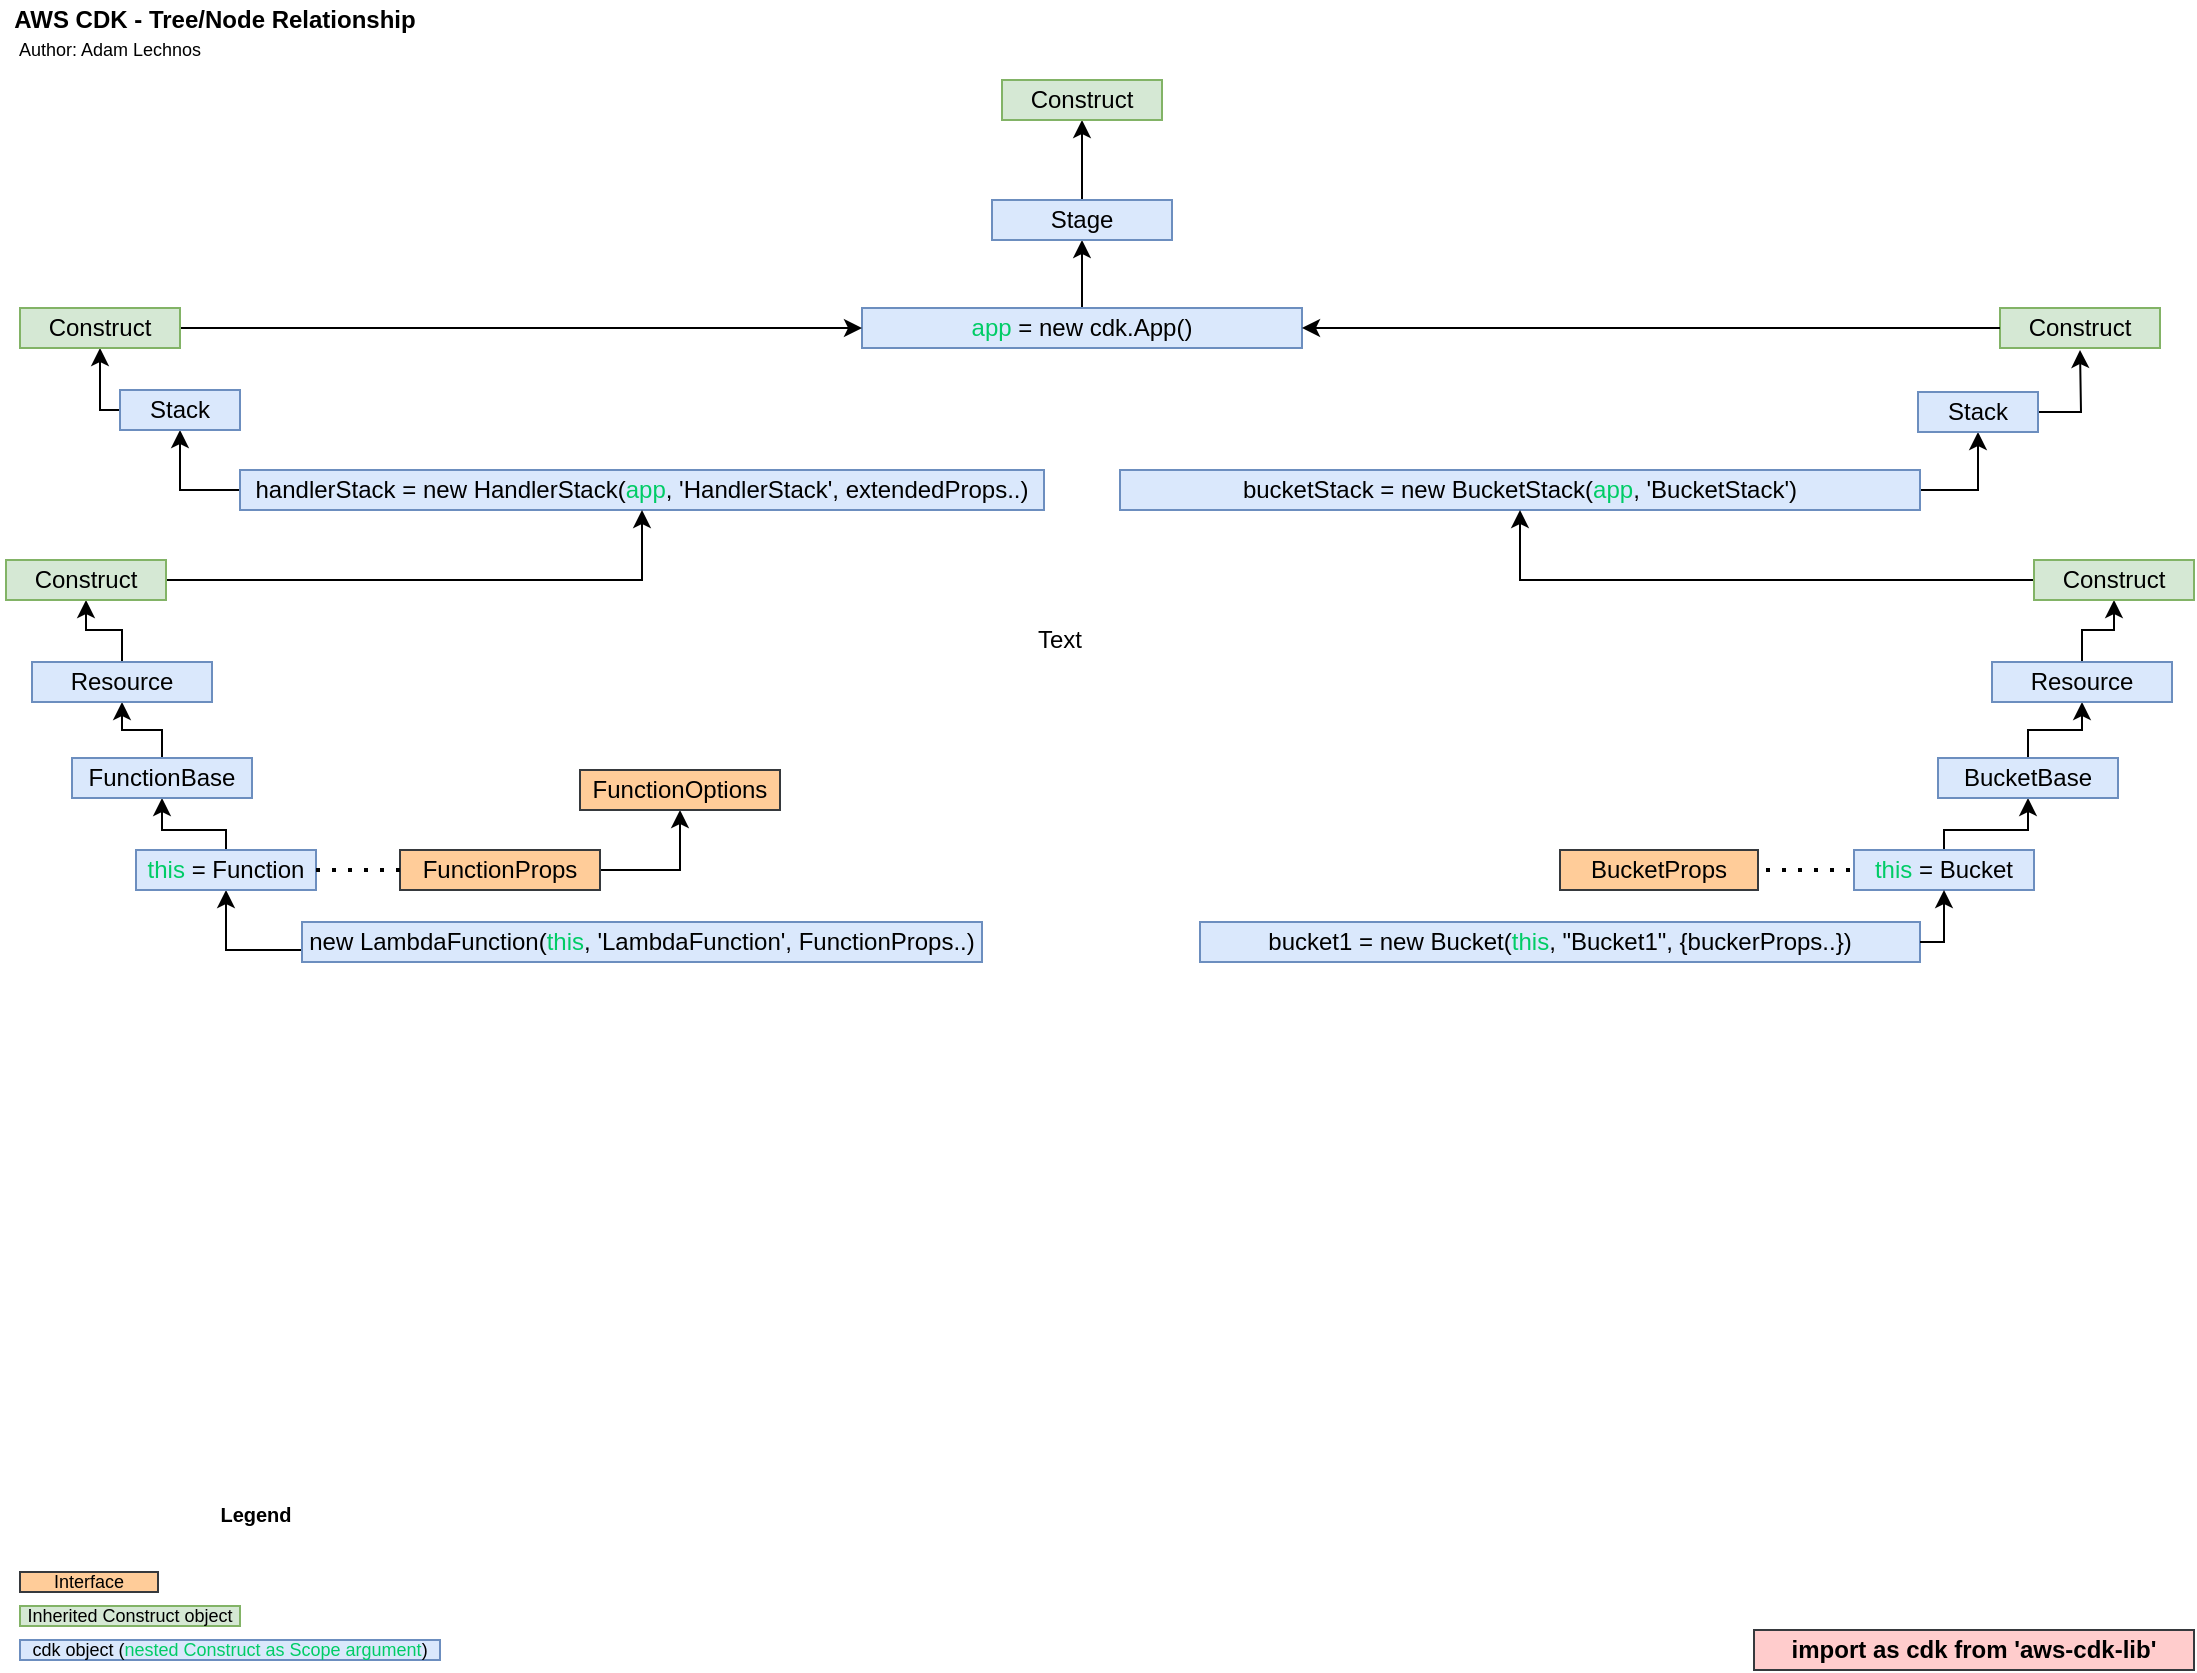 <mxfile version="23.1.5" type="github">
  <diagram name="Page-1" id="hpfC6C4rZ-5vUPcEvH5o">
    <mxGraphModel dx="1383" dy="732" grid="1" gridSize="10" guides="1" tooltips="1" connect="1" arrows="1" fold="1" page="1" pageScale="1" pageWidth="1100" pageHeight="850" math="0" shadow="0">
      <root>
        <mxCell id="0" />
        <mxCell id="1" parent="0" />
        <mxCell id="QoQmynqA4SF9GIS3_MTl-1" value="bucket1 = new Bucket(&lt;font color=&quot;#00cc66&quot;&gt;this&lt;/font&gt;, &quot;Bucket1&quot;, {buckerProps..})" style="rounded=0;whiteSpace=wrap;html=1;flipV=1;flipH=1;fillColor=#dae8fc;strokeColor=#6c8ebf;fontStyle=0" parent="1" vertex="1">
          <mxGeometry x="600" y="466" width="360" height="20" as="geometry" />
        </mxCell>
        <mxCell id="NvNeomUsXUP52iQ3HjqU-1" value="import as cdk from &#39;aws-cdk-lib&#39;" style="rounded=0;whiteSpace=wrap;html=1;flipV=1;flipH=1;fillColor=#ffcccc;strokeColor=#36393d;fontStyle=1" vertex="1" parent="1">
          <mxGeometry x="877" y="820" width="220" height="20" as="geometry" />
        </mxCell>
        <mxCell id="NvNeomUsXUP52iQ3HjqU-18" style="edgeStyle=orthogonalEdgeStyle;rounded=0;orthogonalLoop=1;jettySize=auto;html=1;entryX=0.5;entryY=1;entryDx=0;entryDy=0;" edge="1" parent="1" source="NvNeomUsXUP52iQ3HjqU-2" target="NvNeomUsXUP52iQ3HjqU-15">
          <mxGeometry relative="1" as="geometry" />
        </mxCell>
        <mxCell id="NvNeomUsXUP52iQ3HjqU-2" value="&lt;font color=&quot;#00cc66&quot;&gt;app&lt;/font&gt; = new cdk.App()" style="rounded=0;whiteSpace=wrap;html=1;flipV=1;flipH=1;fillColor=#dae8fc;strokeColor=#6c8ebf;fontStyle=0" vertex="1" parent="1">
          <mxGeometry x="431" y="159" width="220" height="20" as="geometry" />
        </mxCell>
        <mxCell id="NvNeomUsXUP52iQ3HjqU-44" style="edgeStyle=orthogonalEdgeStyle;rounded=0;orthogonalLoop=1;jettySize=auto;html=1;entryX=0.5;entryY=1;entryDx=0;entryDy=0;" edge="1" parent="1" source="NvNeomUsXUP52iQ3HjqU-3" target="NvNeomUsXUP52iQ3HjqU-22">
          <mxGeometry relative="1" as="geometry">
            <Array as="points">
              <mxPoint x="989" y="250" />
            </Array>
          </mxGeometry>
        </mxCell>
        <mxCell id="NvNeomUsXUP52iQ3HjqU-3" value="bucketStack = new BucketStack(&lt;font color=&quot;#00cc66&quot;&gt;app&lt;/font&gt;, &#39;BucketStack&#39;)" style="rounded=0;whiteSpace=wrap;html=1;flipV=1;flipH=1;fillColor=#dae8fc;strokeColor=#6c8ebf;fontStyle=0" vertex="1" parent="1">
          <mxGeometry x="560" y="240" width="400" height="20" as="geometry" />
        </mxCell>
        <mxCell id="NvNeomUsXUP52iQ3HjqU-32" style="edgeStyle=orthogonalEdgeStyle;rounded=0;orthogonalLoop=1;jettySize=auto;html=1;entryX=0.5;entryY=1;entryDx=0;entryDy=0;" edge="1" parent="1" source="NvNeomUsXUP52iQ3HjqU-4" target="NvNeomUsXUP52iQ3HjqU-21">
          <mxGeometry relative="1" as="geometry">
            <Array as="points">
              <mxPoint x="90" y="250" />
            </Array>
          </mxGeometry>
        </mxCell>
        <mxCell id="NvNeomUsXUP52iQ3HjqU-4" value="handlerStack = new HandlerStack(&lt;font color=&quot;#00cc66&quot;&gt;app&lt;/font&gt;, &#39;HandlerStack&#39;, extendedProps..)" style="rounded=0;whiteSpace=wrap;html=1;flipV=1;flipH=1;fillColor=#dae8fc;strokeColor=#6c8ebf;fontStyle=0" vertex="1" parent="1">
          <mxGeometry x="120" y="240" width="402" height="20" as="geometry" />
        </mxCell>
        <mxCell id="NvNeomUsXUP52iQ3HjqU-37" style="edgeStyle=orthogonalEdgeStyle;rounded=0;orthogonalLoop=1;jettySize=auto;html=1;entryX=0.5;entryY=1;entryDx=0;entryDy=0;" edge="1" parent="1" source="NvNeomUsXUP52iQ3HjqU-5" target="NvNeomUsXUP52iQ3HjqU-23">
          <mxGeometry relative="1" as="geometry">
            <Array as="points">
              <mxPoint x="113" y="480" />
            </Array>
          </mxGeometry>
        </mxCell>
        <mxCell id="NvNeomUsXUP52iQ3HjqU-5" value="new LambdaFunction(&lt;font color=&quot;#00cc66&quot;&gt;this&lt;/font&gt;, &#39;LambdaFunction&#39;, FunctionProps..)" style="rounded=0;whiteSpace=wrap;html=1;flipV=1;flipH=1;fillColor=#dae8fc;strokeColor=#6c8ebf;fontStyle=0" vertex="1" parent="1">
          <mxGeometry x="151" y="466" width="340" height="20" as="geometry" />
        </mxCell>
        <mxCell id="NvNeomUsXUP52iQ3HjqU-19" style="edgeStyle=orthogonalEdgeStyle;rounded=0;orthogonalLoop=1;jettySize=auto;html=1;entryX=0.5;entryY=1;entryDx=0;entryDy=0;" edge="1" parent="1" source="NvNeomUsXUP52iQ3HjqU-15" target="NvNeomUsXUP52iQ3HjqU-17">
          <mxGeometry relative="1" as="geometry" />
        </mxCell>
        <mxCell id="NvNeomUsXUP52iQ3HjqU-15" value="Stage" style="rounded=0;whiteSpace=wrap;html=1;flipV=1;flipH=1;fillColor=#dae8fc;strokeColor=#6c8ebf;fontStyle=0" vertex="1" parent="1">
          <mxGeometry x="496" y="105" width="90" height="20" as="geometry" />
        </mxCell>
        <mxCell id="NvNeomUsXUP52iQ3HjqU-17" value="Construct" style="rounded=0;whiteSpace=wrap;html=1;flipV=1;flipH=1;fillColor=#d5e8d4;strokeColor=#82b366;fontStyle=0" vertex="1" parent="1">
          <mxGeometry x="501" y="45" width="80" height="20" as="geometry" />
        </mxCell>
        <mxCell id="NvNeomUsXUP52iQ3HjqU-33" style="edgeStyle=orthogonalEdgeStyle;rounded=0;orthogonalLoop=1;jettySize=auto;html=1;entryX=0.5;entryY=1;entryDx=0;entryDy=0;" edge="1" parent="1" source="NvNeomUsXUP52iQ3HjqU-21" target="NvNeomUsXUP52iQ3HjqU-29">
          <mxGeometry relative="1" as="geometry">
            <Array as="points">
              <mxPoint x="50" y="210" />
            </Array>
          </mxGeometry>
        </mxCell>
        <mxCell id="NvNeomUsXUP52iQ3HjqU-21" value="Stack" style="rounded=0;whiteSpace=wrap;html=1;flipV=1;flipH=1;fillColor=#dae8fc;strokeColor=#6c8ebf;fontStyle=0" vertex="1" parent="1">
          <mxGeometry x="60" y="200" width="60" height="20" as="geometry" />
        </mxCell>
        <mxCell id="NvNeomUsXUP52iQ3HjqU-46" style="edgeStyle=orthogonalEdgeStyle;rounded=0;orthogonalLoop=1;jettySize=auto;html=1;" edge="1" parent="1" source="NvNeomUsXUP52iQ3HjqU-22">
          <mxGeometry relative="1" as="geometry">
            <mxPoint x="1040" y="180" as="targetPoint" />
          </mxGeometry>
        </mxCell>
        <mxCell id="NvNeomUsXUP52iQ3HjqU-22" value="Stack" style="rounded=0;whiteSpace=wrap;html=1;flipV=1;flipH=1;fillColor=#dae8fc;strokeColor=#6c8ebf;fontStyle=0" vertex="1" parent="1">
          <mxGeometry x="959" y="201" width="60" height="20" as="geometry" />
        </mxCell>
        <mxCell id="NvNeomUsXUP52iQ3HjqU-39" style="edgeStyle=orthogonalEdgeStyle;rounded=0;orthogonalLoop=1;jettySize=auto;html=1;entryX=0.5;entryY=1;entryDx=0;entryDy=0;" edge="1" parent="1" source="NvNeomUsXUP52iQ3HjqU-23" target="NvNeomUsXUP52iQ3HjqU-25">
          <mxGeometry relative="1" as="geometry">
            <Array as="points">
              <mxPoint x="113" y="420" />
              <mxPoint x="81" y="420" />
            </Array>
          </mxGeometry>
        </mxCell>
        <mxCell id="NvNeomUsXUP52iQ3HjqU-23" value="&lt;font color=&quot;#00cc66&quot;&gt;this&lt;/font&gt; = Function" style="rounded=0;whiteSpace=wrap;html=1;flipV=1;flipH=1;fillColor=#dae8fc;strokeColor=#6c8ebf;fontStyle=0" vertex="1" parent="1">
          <mxGeometry x="68" y="430" width="90" height="20" as="geometry" />
        </mxCell>
        <mxCell id="NvNeomUsXUP52iQ3HjqU-40" style="edgeStyle=orthogonalEdgeStyle;rounded=0;orthogonalLoop=1;jettySize=auto;html=1;entryX=0.5;entryY=1;entryDx=0;entryDy=0;" edge="1" parent="1" source="NvNeomUsXUP52iQ3HjqU-25" target="NvNeomUsXUP52iQ3HjqU-27">
          <mxGeometry relative="1" as="geometry">
            <Array as="points">
              <mxPoint x="81" y="370" />
              <mxPoint x="61" y="370" />
            </Array>
          </mxGeometry>
        </mxCell>
        <mxCell id="NvNeomUsXUP52iQ3HjqU-25" value="FunctionBase" style="rounded=0;whiteSpace=wrap;html=1;flipV=1;flipH=1;fillColor=#dae8fc;strokeColor=#6c8ebf;fontStyle=0" vertex="1" parent="1">
          <mxGeometry x="36" y="384" width="90" height="20" as="geometry" />
        </mxCell>
        <mxCell id="NvNeomUsXUP52iQ3HjqU-41" style="edgeStyle=orthogonalEdgeStyle;rounded=0;orthogonalLoop=1;jettySize=auto;html=1;entryX=0.5;entryY=1;entryDx=0;entryDy=0;" edge="1" parent="1" source="NvNeomUsXUP52iQ3HjqU-27" target="NvNeomUsXUP52iQ3HjqU-28">
          <mxGeometry relative="1" as="geometry">
            <Array as="points">
              <mxPoint x="61" y="320" />
              <mxPoint x="43" y="320" />
            </Array>
          </mxGeometry>
        </mxCell>
        <mxCell id="NvNeomUsXUP52iQ3HjqU-27" value="Resource" style="rounded=0;whiteSpace=wrap;html=1;flipV=1;flipH=1;fillColor=#dae8fc;strokeColor=#6c8ebf;fontStyle=0" vertex="1" parent="1">
          <mxGeometry x="16" y="336" width="90" height="20" as="geometry" />
        </mxCell>
        <mxCell id="NvNeomUsXUP52iQ3HjqU-63" style="edgeStyle=orthogonalEdgeStyle;rounded=0;orthogonalLoop=1;jettySize=auto;html=1;entryX=0.5;entryY=1;entryDx=0;entryDy=0;" edge="1" parent="1" source="NvNeomUsXUP52iQ3HjqU-28" target="NvNeomUsXUP52iQ3HjqU-4">
          <mxGeometry relative="1" as="geometry" />
        </mxCell>
        <mxCell id="NvNeomUsXUP52iQ3HjqU-28" value="Construct" style="rounded=0;whiteSpace=wrap;html=1;flipV=1;flipH=1;fillColor=#d5e8d4;strokeColor=#82b366;fontStyle=0" vertex="1" parent="1">
          <mxGeometry x="3" y="285" width="80" height="20" as="geometry" />
        </mxCell>
        <mxCell id="NvNeomUsXUP52iQ3HjqU-66" style="edgeStyle=orthogonalEdgeStyle;rounded=0;orthogonalLoop=1;jettySize=auto;html=1;entryX=0;entryY=0.5;entryDx=0;entryDy=0;" edge="1" parent="1" source="NvNeomUsXUP52iQ3HjqU-29" target="NvNeomUsXUP52iQ3HjqU-2">
          <mxGeometry relative="1" as="geometry">
            <mxPoint x="420" y="170" as="targetPoint" />
          </mxGeometry>
        </mxCell>
        <mxCell id="NvNeomUsXUP52iQ3HjqU-29" value="Construct" style="rounded=0;whiteSpace=wrap;html=1;flipV=1;flipH=1;fillColor=#d5e8d4;strokeColor=#82b366;fontStyle=0" vertex="1" parent="1">
          <mxGeometry x="10" y="159" width="80" height="20" as="geometry" />
        </mxCell>
        <mxCell id="NvNeomUsXUP52iQ3HjqU-30" value="Construct" style="rounded=0;whiteSpace=wrap;html=1;flipV=1;flipH=1;fillColor=#d5e8d4;strokeColor=#82b366;fontStyle=0" vertex="1" parent="1">
          <mxGeometry x="1000" y="159" width="80" height="20" as="geometry" />
        </mxCell>
        <mxCell id="NvNeomUsXUP52iQ3HjqU-58" style="edgeStyle=orthogonalEdgeStyle;rounded=0;orthogonalLoop=1;jettySize=auto;html=1;entryX=0.5;entryY=1;entryDx=0;entryDy=0;" edge="1" parent="1" source="NvNeomUsXUP52iQ3HjqU-51" target="NvNeomUsXUP52iQ3HjqU-53">
          <mxGeometry relative="1" as="geometry">
            <Array as="points">
              <mxPoint x="972" y="420" />
              <mxPoint x="1014" y="420" />
            </Array>
          </mxGeometry>
        </mxCell>
        <mxCell id="NvNeomUsXUP52iQ3HjqU-51" value="&lt;font color=&quot;#00cc66&quot;&gt;this&lt;/font&gt; = Bucket" style="rounded=0;whiteSpace=wrap;html=1;flipV=1;flipH=1;fillColor=#dae8fc;strokeColor=#6c8ebf;fontStyle=0" vertex="1" parent="1">
          <mxGeometry x="927" y="430" width="90" height="20" as="geometry" />
        </mxCell>
        <mxCell id="NvNeomUsXUP52iQ3HjqU-59" style="edgeStyle=orthogonalEdgeStyle;rounded=0;orthogonalLoop=1;jettySize=auto;html=1;entryX=0.5;entryY=1;entryDx=0;entryDy=0;" edge="1" parent="1" source="NvNeomUsXUP52iQ3HjqU-53" target="NvNeomUsXUP52iQ3HjqU-55">
          <mxGeometry relative="1" as="geometry">
            <Array as="points">
              <mxPoint x="1014" y="370" />
              <mxPoint x="1041" y="370" />
            </Array>
          </mxGeometry>
        </mxCell>
        <mxCell id="NvNeomUsXUP52iQ3HjqU-53" value="BucketBase" style="rounded=0;whiteSpace=wrap;html=1;flipV=1;flipH=1;fillColor=#dae8fc;strokeColor=#6c8ebf;fontStyle=0" vertex="1" parent="1">
          <mxGeometry x="969" y="384" width="90" height="20" as="geometry" />
        </mxCell>
        <mxCell id="NvNeomUsXUP52iQ3HjqU-60" style="edgeStyle=orthogonalEdgeStyle;rounded=0;orthogonalLoop=1;jettySize=auto;html=1;entryX=0.5;entryY=1;entryDx=0;entryDy=0;" edge="1" parent="1" source="NvNeomUsXUP52iQ3HjqU-55" target="NvNeomUsXUP52iQ3HjqU-56">
          <mxGeometry relative="1" as="geometry">
            <Array as="points">
              <mxPoint x="1041" y="320" />
              <mxPoint x="1057" y="320" />
            </Array>
          </mxGeometry>
        </mxCell>
        <mxCell id="NvNeomUsXUP52iQ3HjqU-55" value="Resource" style="rounded=0;whiteSpace=wrap;html=1;flipV=1;flipH=1;fillColor=#dae8fc;strokeColor=#6c8ebf;fontStyle=0" vertex="1" parent="1">
          <mxGeometry x="996" y="336" width="90" height="20" as="geometry" />
        </mxCell>
        <mxCell id="NvNeomUsXUP52iQ3HjqU-64" style="edgeStyle=orthogonalEdgeStyle;rounded=0;orthogonalLoop=1;jettySize=auto;html=1;entryX=0.5;entryY=1;entryDx=0;entryDy=0;" edge="1" parent="1" source="NvNeomUsXUP52iQ3HjqU-56" target="NvNeomUsXUP52iQ3HjqU-3">
          <mxGeometry relative="1" as="geometry" />
        </mxCell>
        <mxCell id="NvNeomUsXUP52iQ3HjqU-56" value="Construct" style="rounded=0;whiteSpace=wrap;html=1;flipV=1;flipH=1;fillColor=#d5e8d4;strokeColor=#82b366;fontStyle=0" vertex="1" parent="1">
          <mxGeometry x="1017" y="285" width="80" height="20" as="geometry" />
        </mxCell>
        <mxCell id="NvNeomUsXUP52iQ3HjqU-57" style="edgeStyle=orthogonalEdgeStyle;rounded=0;orthogonalLoop=1;jettySize=auto;html=1;" edge="1" parent="1" source="QoQmynqA4SF9GIS3_MTl-1" target="NvNeomUsXUP52iQ3HjqU-51">
          <mxGeometry relative="1" as="geometry">
            <Array as="points">
              <mxPoint x="972" y="476" />
            </Array>
          </mxGeometry>
        </mxCell>
        <mxCell id="NvNeomUsXUP52iQ3HjqU-65" style="edgeStyle=orthogonalEdgeStyle;rounded=0;orthogonalLoop=1;jettySize=auto;html=1;" edge="1" parent="1" source="NvNeomUsXUP52iQ3HjqU-30" target="NvNeomUsXUP52iQ3HjqU-2">
          <mxGeometry relative="1" as="geometry" />
        </mxCell>
        <mxCell id="NvNeomUsXUP52iQ3HjqU-67" value="BucketProps" style="rounded=0;whiteSpace=wrap;html=1;flipV=1;flipH=1;fillColor=#ffcc99;strokeColor=#36393d;fontStyle=0;" vertex="1" parent="1">
          <mxGeometry x="780" y="430" width="99" height="20" as="geometry" />
        </mxCell>
        <mxCell id="NvNeomUsXUP52iQ3HjqU-70" style="edgeStyle=orthogonalEdgeStyle;rounded=0;orthogonalLoop=1;jettySize=auto;html=1;entryX=0.5;entryY=1;entryDx=0;entryDy=0;" edge="1" parent="1" source="NvNeomUsXUP52iQ3HjqU-68" target="NvNeomUsXUP52iQ3HjqU-69">
          <mxGeometry relative="1" as="geometry">
            <Array as="points">
              <mxPoint x="340" y="440" />
            </Array>
          </mxGeometry>
        </mxCell>
        <mxCell id="NvNeomUsXUP52iQ3HjqU-68" value="FunctionProps" style="rounded=0;whiteSpace=wrap;html=1;flipV=1;flipH=1;fillColor=#ffcc99;strokeColor=#36393d;fontStyle=0;" vertex="1" parent="1">
          <mxGeometry x="200" y="430" width="100" height="20" as="geometry" />
        </mxCell>
        <mxCell id="NvNeomUsXUP52iQ3HjqU-69" value="FunctionOptions" style="rounded=0;whiteSpace=wrap;html=1;flipV=1;flipH=1;fillColor=#ffcc99;strokeColor=#36393d;fontStyle=0;" vertex="1" parent="1">
          <mxGeometry x="290" y="390" width="100" height="20" as="geometry" />
        </mxCell>
        <mxCell id="NvNeomUsXUP52iQ3HjqU-73" value="" style="endArrow=none;dashed=1;html=1;dashPattern=1 3;strokeWidth=2;rounded=0;exitX=1;exitY=0.5;exitDx=0;exitDy=0;" edge="1" parent="1" source="NvNeomUsXUP52iQ3HjqU-23">
          <mxGeometry width="50" height="50" relative="1" as="geometry">
            <mxPoint x="400" y="480" as="sourcePoint" />
            <mxPoint x="200" y="440" as="targetPoint" />
          </mxGeometry>
        </mxCell>
        <mxCell id="NvNeomUsXUP52iQ3HjqU-74" value="" style="endArrow=none;dashed=1;html=1;dashPattern=1 3;strokeWidth=2;rounded=0;exitX=1;exitY=0.5;exitDx=0;exitDy=0;" edge="1" parent="1">
          <mxGeometry width="50" height="50" relative="1" as="geometry">
            <mxPoint x="883" y="440" as="sourcePoint" />
            <mxPoint x="925" y="440" as="targetPoint" />
          </mxGeometry>
        </mxCell>
        <mxCell id="NvNeomUsXUP52iQ3HjqU-75" value="&lt;font style=&quot;font-size: 9px;&quot;&gt;Interface&lt;/font&gt;" style="rounded=0;whiteSpace=wrap;html=1;flipV=1;flipH=1;fillColor=#ffcc99;strokeColor=#36393d;fontStyle=0;fontSize=9;" vertex="1" parent="1">
          <mxGeometry x="10" y="791" width="69" height="10" as="geometry" />
        </mxCell>
        <mxCell id="NvNeomUsXUP52iQ3HjqU-76" value="Legend" style="text;html=1;align=center;verticalAlign=middle;whiteSpace=wrap;rounded=0;fontStyle=1;fontSize=10;" vertex="1" parent="1">
          <mxGeometry x="98" y="747" width="60" height="30" as="geometry" />
        </mxCell>
        <mxCell id="NvNeomUsXUP52iQ3HjqU-77" value="cdk object (&lt;font color=&quot;#00cc66&quot; style=&quot;font-size: 9px;&quot;&gt;nested Construct as Scope argument&lt;/font&gt;)" style="rounded=0;whiteSpace=wrap;html=1;flipV=1;flipH=1;fillColor=#dae8fc;strokeColor=#6c8ebf;fontStyle=0;fontSize=9;" vertex="1" parent="1">
          <mxGeometry x="10" y="825" width="210" height="10" as="geometry" />
        </mxCell>
        <mxCell id="NvNeomUsXUP52iQ3HjqU-78" value="Inherited Construct object" style="rounded=0;whiteSpace=wrap;html=1;flipV=1;flipH=1;fillColor=#d5e8d4;strokeColor=#82b366;fontStyle=0;fontSize=9;" vertex="1" parent="1">
          <mxGeometry x="10" y="808" width="110" height="10" as="geometry" />
        </mxCell>
        <mxCell id="NvNeomUsXUP52iQ3HjqU-79" value="Text" style="text;html=1;align=center;verticalAlign=middle;whiteSpace=wrap;rounded=0;" vertex="1" parent="1">
          <mxGeometry x="500" y="310" width="60" height="30" as="geometry" />
        </mxCell>
        <mxCell id="NvNeomUsXUP52iQ3HjqU-80" value="AWS CDK - Tree/Node Relationship" style="text;html=1;align=center;verticalAlign=middle;whiteSpace=wrap;rounded=0;fontStyle=1" vertex="1" parent="1">
          <mxGeometry y="5" width="215" height="20" as="geometry" />
        </mxCell>
        <mxCell id="NvNeomUsXUP52iQ3HjqU-81" value="Author: Adam Lechnos" style="text;html=1;align=center;verticalAlign=middle;whiteSpace=wrap;rounded=0;fontStyle=0;fontSize=9;" vertex="1" parent="1">
          <mxGeometry y="25" width="110" height="10" as="geometry" />
        </mxCell>
      </root>
    </mxGraphModel>
  </diagram>
</mxfile>
